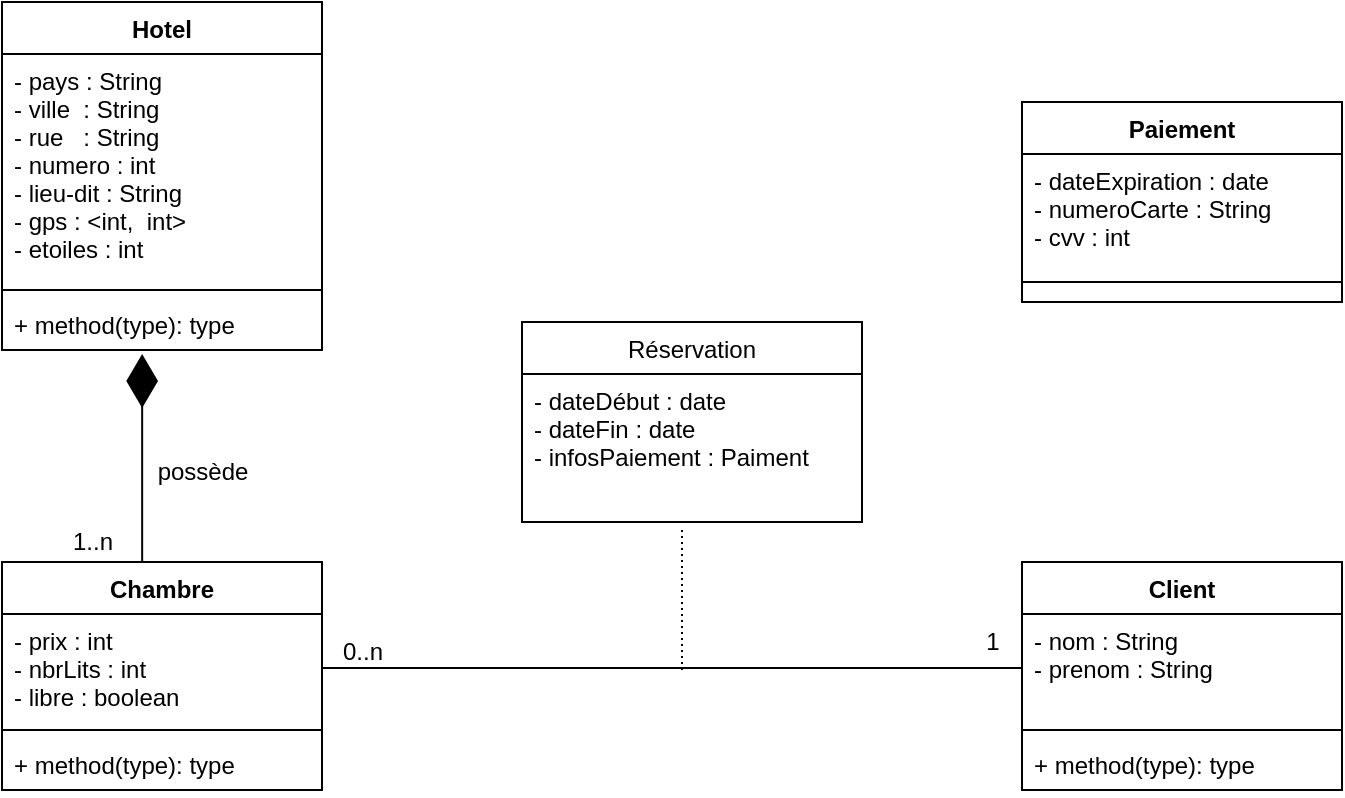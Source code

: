 <mxfile version="20.4.1" type="device"><diagram id="N8e2nThhY7abF093voJM" name="Page-1"><mxGraphModel dx="1422" dy="725" grid="1" gridSize="10" guides="1" tooltips="1" connect="1" arrows="1" fold="1" page="1" pageScale="1" pageWidth="827" pageHeight="1169" math="0" shadow="0"><root><mxCell id="0"/><mxCell id="1" parent="0"/><mxCell id="Ho_M-bi1hX1SeRPERIO9-12" value="Hotel" style="swimlane;fontStyle=1;align=center;verticalAlign=top;childLayout=stackLayout;horizontal=1;startSize=26;horizontalStack=0;resizeParent=1;resizeParentMax=0;resizeLast=0;collapsible=1;marginBottom=0;" parent="1" vertex="1"><mxGeometry x="170" y="60" width="160" height="174" as="geometry"/></mxCell><mxCell id="Ho_M-bi1hX1SeRPERIO9-13" value="- pays : String&#xA;- ville  : String&#xA;- rue   : String&#xA;- numero : int&#xA;- lieu-dit : String&#xA;- gps : &lt;int,  int&gt;&#xA;- etoiles : int&#xA;&#xA;&#xA;&#xA;&#xA;&#xA;&#xA;&#xA;&#xA;" style="text;strokeColor=none;fillColor=none;align=left;verticalAlign=top;spacingLeft=4;spacingRight=4;overflow=hidden;rotatable=0;points=[[0,0.5],[1,0.5]];portConstraint=eastwest;" parent="Ho_M-bi1hX1SeRPERIO9-12" vertex="1"><mxGeometry y="26" width="160" height="114" as="geometry"/></mxCell><mxCell id="Ho_M-bi1hX1SeRPERIO9-14" value="" style="line;strokeWidth=1;fillColor=none;align=left;verticalAlign=middle;spacingTop=-1;spacingLeft=3;spacingRight=3;rotatable=0;labelPosition=right;points=[];portConstraint=eastwest;strokeColor=inherit;" parent="Ho_M-bi1hX1SeRPERIO9-12" vertex="1"><mxGeometry y="140" width="160" height="8" as="geometry"/></mxCell><mxCell id="Ho_M-bi1hX1SeRPERIO9-15" value="+ method(type): type" style="text;strokeColor=none;fillColor=none;align=left;verticalAlign=top;spacingLeft=4;spacingRight=4;overflow=hidden;rotatable=0;points=[[0,0.5],[1,0.5]];portConstraint=eastwest;" parent="Ho_M-bi1hX1SeRPERIO9-12" vertex="1"><mxGeometry y="148" width="160" height="26" as="geometry"/></mxCell><mxCell id="Ho_M-bi1hX1SeRPERIO9-20" value="Chambre" style="swimlane;fontStyle=1;align=center;verticalAlign=top;childLayout=stackLayout;horizontal=1;startSize=26;horizontalStack=0;resizeParent=1;resizeParentMax=0;resizeLast=0;collapsible=1;marginBottom=0;" parent="1" vertex="1"><mxGeometry x="170" y="340" width="160" height="114" as="geometry"/></mxCell><mxCell id="Ho_M-bi1hX1SeRPERIO9-21" value="- prix : int&#xA;- nbrLits : int&#xA;- libre : boolean&#xA;" style="text;strokeColor=none;fillColor=none;align=left;verticalAlign=top;spacingLeft=4;spacingRight=4;overflow=hidden;rotatable=0;points=[[0,0.5],[1,0.5]];portConstraint=eastwest;" parent="Ho_M-bi1hX1SeRPERIO9-20" vertex="1"><mxGeometry y="26" width="160" height="54" as="geometry"/></mxCell><mxCell id="Ho_M-bi1hX1SeRPERIO9-22" value="" style="line;strokeWidth=1;fillColor=none;align=left;verticalAlign=middle;spacingTop=-1;spacingLeft=3;spacingRight=3;rotatable=0;labelPosition=right;points=[];portConstraint=eastwest;strokeColor=inherit;" parent="Ho_M-bi1hX1SeRPERIO9-20" vertex="1"><mxGeometry y="80" width="160" height="8" as="geometry"/></mxCell><mxCell id="Ho_M-bi1hX1SeRPERIO9-23" value="+ method(type): type" style="text;strokeColor=none;fillColor=none;align=left;verticalAlign=top;spacingLeft=4;spacingRight=4;overflow=hidden;rotatable=0;points=[[0,0.5],[1,0.5]];portConstraint=eastwest;" parent="Ho_M-bi1hX1SeRPERIO9-20" vertex="1"><mxGeometry y="88" width="160" height="26" as="geometry"/></mxCell><mxCell id="Ho_M-bi1hX1SeRPERIO9-25" value="" style="endArrow=none;html=1;rounded=0;entryX=0;entryY=0.5;entryDx=0;entryDy=0;exitX=1;exitY=0.5;exitDx=0;exitDy=0;" parent="1" source="Ho_M-bi1hX1SeRPERIO9-21" target="xDUeSsXmpPlprQiZSHZE-7" edge="1"><mxGeometry width="50" height="50" relative="1" as="geometry"><mxPoint x="390" y="550" as="sourcePoint"/><mxPoint x="488.02" y="394.984" as="targetPoint"/></mxGeometry></mxCell><mxCell id="xDUeSsXmpPlprQiZSHZE-5" value="&lt;div&gt;possède&lt;/div&gt;" style="text;html=1;align=center;verticalAlign=middle;resizable=0;points=[];autosize=1;strokeColor=none;fillColor=none;" vertex="1" parent="1"><mxGeometry x="235" y="280" width="70" height="30" as="geometry"/></mxCell><mxCell id="xDUeSsXmpPlprQiZSHZE-6" value="Client" style="swimlane;fontStyle=1;align=center;verticalAlign=top;childLayout=stackLayout;horizontal=1;startSize=26;horizontalStack=0;resizeParent=1;resizeParentMax=0;resizeLast=0;collapsible=1;marginBottom=0;" vertex="1" parent="1"><mxGeometry x="680" y="340" width="160" height="114" as="geometry"/></mxCell><mxCell id="xDUeSsXmpPlprQiZSHZE-7" value="- nom : String&#xA;- prenom : String&#xA;" style="text;strokeColor=none;fillColor=none;align=left;verticalAlign=top;spacingLeft=4;spacingRight=4;overflow=hidden;rotatable=0;points=[[0,0.5],[1,0.5]];portConstraint=eastwest;" vertex="1" parent="xDUeSsXmpPlprQiZSHZE-6"><mxGeometry y="26" width="160" height="54" as="geometry"/></mxCell><mxCell id="xDUeSsXmpPlprQiZSHZE-8" value="" style="line;strokeWidth=1;fillColor=none;align=left;verticalAlign=middle;spacingTop=-1;spacingLeft=3;spacingRight=3;rotatable=0;labelPosition=right;points=[];portConstraint=eastwest;strokeColor=inherit;" vertex="1" parent="xDUeSsXmpPlprQiZSHZE-6"><mxGeometry y="80" width="160" height="8" as="geometry"/></mxCell><mxCell id="xDUeSsXmpPlprQiZSHZE-9" value="+ method(type): type" style="text;strokeColor=none;fillColor=none;align=left;verticalAlign=top;spacingLeft=4;spacingRight=4;overflow=hidden;rotatable=0;points=[[0,0.5],[1,0.5]];portConstraint=eastwest;" vertex="1" parent="xDUeSsXmpPlprQiZSHZE-6"><mxGeometry y="88" width="160" height="26" as="geometry"/></mxCell><mxCell id="xDUeSsXmpPlprQiZSHZE-13" value="" style="endArrow=none;html=1;rounded=0;dashed=1;dashPattern=1 2;" edge="1" parent="1"><mxGeometry relative="1" as="geometry"><mxPoint x="510" y="394" as="sourcePoint"/><mxPoint x="510" y="324" as="targetPoint"/></mxGeometry></mxCell><mxCell id="xDUeSsXmpPlprQiZSHZE-20" value="Réservation" style="swimlane;fontStyle=0;childLayout=stackLayout;horizontal=1;startSize=26;fillColor=none;horizontalStack=0;resizeParent=1;resizeParentMax=0;resizeLast=0;collapsible=1;marginBottom=0;" vertex="1" parent="1"><mxGeometry x="430" y="220" width="170" height="100" as="geometry"/></mxCell><mxCell id="xDUeSsXmpPlprQiZSHZE-22" value="- dateDébut : date&#xA;- dateFin : date&#xA;- infosPaiement : Paiment&#xA;" style="text;strokeColor=none;fillColor=none;align=left;verticalAlign=top;spacingLeft=4;spacingRight=4;overflow=hidden;rotatable=0;points=[[0,0.5],[1,0.5]];portConstraint=eastwest;" vertex="1" parent="xDUeSsXmpPlprQiZSHZE-20"><mxGeometry y="26" width="170" height="74" as="geometry"/></mxCell><mxCell id="xDUeSsXmpPlprQiZSHZE-31" value="Paiement" style="swimlane;fontStyle=1;align=center;verticalAlign=top;childLayout=stackLayout;horizontal=1;startSize=26;horizontalStack=0;resizeParent=1;resizeParentMax=0;resizeLast=0;collapsible=1;marginBottom=0;" vertex="1" parent="1"><mxGeometry x="680" y="110" width="160" height="100" as="geometry"/></mxCell><mxCell id="xDUeSsXmpPlprQiZSHZE-32" value="- dateExpiration : date&#xA;- numeroCarte : String&#xA;- cvv : int&#xA;" style="text;strokeColor=none;fillColor=none;align=left;verticalAlign=top;spacingLeft=4;spacingRight=4;overflow=hidden;rotatable=0;points=[[0,0.5],[1,0.5]];portConstraint=eastwest;" vertex="1" parent="xDUeSsXmpPlprQiZSHZE-31"><mxGeometry y="26" width="160" height="54" as="geometry"/></mxCell><mxCell id="xDUeSsXmpPlprQiZSHZE-33" value="" style="line;strokeWidth=1;fillColor=none;align=left;verticalAlign=middle;spacingTop=-1;spacingLeft=3;spacingRight=3;rotatable=0;labelPosition=right;points=[];portConstraint=eastwest;strokeColor=inherit;" vertex="1" parent="xDUeSsXmpPlprQiZSHZE-31"><mxGeometry y="80" width="160" height="20" as="geometry"/></mxCell><mxCell id="xDUeSsXmpPlprQiZSHZE-36" value="0..n" style="text;html=1;align=center;verticalAlign=middle;resizable=0;points=[];autosize=1;strokeColor=none;fillColor=none;" vertex="1" parent="1"><mxGeometry x="330" y="370" width="40" height="30" as="geometry"/></mxCell><mxCell id="xDUeSsXmpPlprQiZSHZE-37" value="1" style="text;html=1;align=center;verticalAlign=middle;resizable=0;points=[];autosize=1;strokeColor=none;fillColor=none;" vertex="1" parent="1"><mxGeometry x="650" y="365" width="30" height="30" as="geometry"/></mxCell><mxCell id="xDUeSsXmpPlprQiZSHZE-45" value="" style="endArrow=diamondThin;endFill=1;endSize=24;html=1;rounded=0;entryX=0.438;entryY=1.077;entryDx=0;entryDy=0;entryPerimeter=0;exitX=0.438;exitY=0;exitDx=0;exitDy=0;exitPerimeter=0;" edge="1" parent="1" source="Ho_M-bi1hX1SeRPERIO9-20" target="Ho_M-bi1hX1SeRPERIO9-15"><mxGeometry width="160" relative="1" as="geometry"><mxPoint x="50" y="319" as="sourcePoint"/><mxPoint x="210" y="319" as="targetPoint"/></mxGeometry></mxCell><mxCell id="xDUeSsXmpPlprQiZSHZE-46" value="1..n" style="text;html=1;align=center;verticalAlign=middle;resizable=0;points=[];autosize=1;strokeColor=none;fillColor=none;" vertex="1" parent="1"><mxGeometry x="195" y="315" width="40" height="30" as="geometry"/></mxCell></root></mxGraphModel></diagram></mxfile>